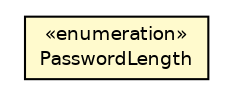 #!/usr/local/bin/dot
#
# Class diagram 
# Generated by UMLGraph version R5_7_2-3-gee82a7 (http://www.umlgraph.org/)
#

digraph G {
	edge [fontname="Helvetica",fontsize=10,labelfontname="Helvetica",labelfontsize=10];
	node [fontname="Helvetica",fontsize=10,shape=plaintext];
	nodesep=0.25;
	ranksep=0.5;
	// com.st.st25sdk.type5.STType5PasswordInterface.PasswordLength
	c30483 [label=<<table title="com.st.st25sdk.type5.STType5PasswordInterface.PasswordLength" border="0" cellborder="1" cellspacing="0" cellpadding="2" port="p" bgcolor="lemonChiffon" href="./STType5PasswordInterface.PasswordLength.html">
		<tr><td><table border="0" cellspacing="0" cellpadding="1">
<tr><td align="center" balign="center"> &#171;enumeration&#187; </td></tr>
<tr><td align="center" balign="center"> PasswordLength </td></tr>
		</table></td></tr>
		</table>>, URL="./STType5PasswordInterface.PasswordLength.html", fontname="Helvetica", fontcolor="black", fontsize=9.0];
}

